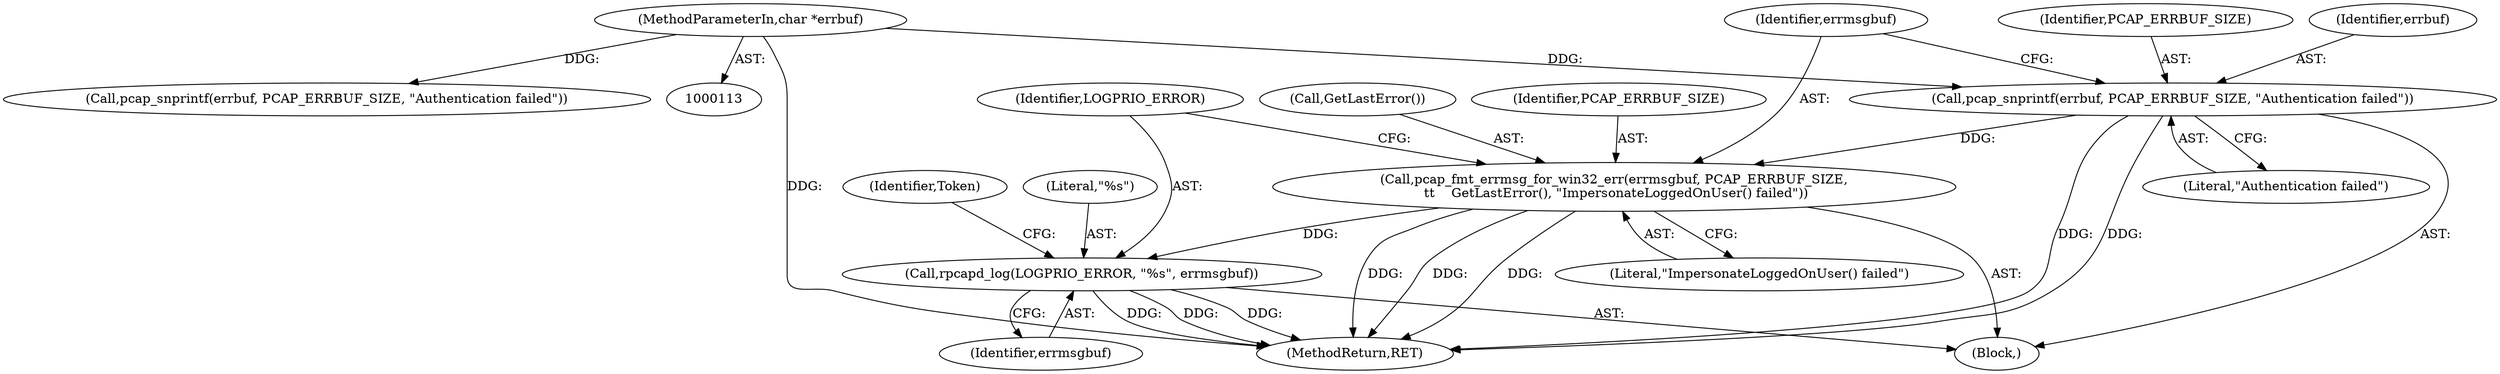 digraph "0_libpcap_484d60cbf7ca4ec758c3cbb8a82d68b244a78d58@API" {
"1000163" [label="(Call,pcap_snprintf(errbuf, PCAP_ERRBUF_SIZE, \"Authentication failed\"))"];
"1000116" [label="(MethodParameterIn,char *errbuf)"];
"1000167" [label="(Call,pcap_fmt_errmsg_for_win32_err(errmsgbuf, PCAP_ERRBUF_SIZE,\n \t\t    GetLastError(), \"ImpersonateLoggedOnUser() failed\"))"];
"1000172" [label="(Call,rpcapd_log(LOGPRIO_ERROR, \"%s\", errmsgbuf))"];
"1000163" [label="(Call,pcap_snprintf(errbuf, PCAP_ERRBUF_SIZE, \"Authentication failed\"))"];
"1000185" [label="(MethodReturn,RET)"];
"1000133" [label="(Call,pcap_snprintf(errbuf, PCAP_ERRBUF_SIZE, \"Authentication failed\"))"];
"1000166" [label="(Literal,\"Authentication failed\")"];
"1000162" [label="(Block,)"];
"1000167" [label="(Call,pcap_fmt_errmsg_for_win32_err(errmsgbuf, PCAP_ERRBUF_SIZE,\n \t\t    GetLastError(), \"ImpersonateLoggedOnUser() failed\"))"];
"1000170" [label="(Call,GetLastError())"];
"1000172" [label="(Call,rpcapd_log(LOGPRIO_ERROR, \"%s\", errmsgbuf))"];
"1000116" [label="(MethodParameterIn,char *errbuf)"];
"1000177" [label="(Identifier,Token)"];
"1000165" [label="(Identifier,PCAP_ERRBUF_SIZE)"];
"1000171" [label="(Literal,\"ImpersonateLoggedOnUser() failed\")"];
"1000175" [label="(Identifier,errmsgbuf)"];
"1000174" [label="(Literal,\"%s\")"];
"1000164" [label="(Identifier,errbuf)"];
"1000169" [label="(Identifier,PCAP_ERRBUF_SIZE)"];
"1000168" [label="(Identifier,errmsgbuf)"];
"1000173" [label="(Identifier,LOGPRIO_ERROR)"];
"1000163" -> "1000162"  [label="AST: "];
"1000163" -> "1000166"  [label="CFG: "];
"1000164" -> "1000163"  [label="AST: "];
"1000165" -> "1000163"  [label="AST: "];
"1000166" -> "1000163"  [label="AST: "];
"1000168" -> "1000163"  [label="CFG: "];
"1000163" -> "1000185"  [label="DDG: "];
"1000163" -> "1000185"  [label="DDG: "];
"1000116" -> "1000163"  [label="DDG: "];
"1000163" -> "1000167"  [label="DDG: "];
"1000116" -> "1000113"  [label="AST: "];
"1000116" -> "1000185"  [label="DDG: "];
"1000116" -> "1000133"  [label="DDG: "];
"1000167" -> "1000162"  [label="AST: "];
"1000167" -> "1000171"  [label="CFG: "];
"1000168" -> "1000167"  [label="AST: "];
"1000169" -> "1000167"  [label="AST: "];
"1000170" -> "1000167"  [label="AST: "];
"1000171" -> "1000167"  [label="AST: "];
"1000173" -> "1000167"  [label="CFG: "];
"1000167" -> "1000185"  [label="DDG: "];
"1000167" -> "1000185"  [label="DDG: "];
"1000167" -> "1000185"  [label="DDG: "];
"1000167" -> "1000172"  [label="DDG: "];
"1000172" -> "1000162"  [label="AST: "];
"1000172" -> "1000175"  [label="CFG: "];
"1000173" -> "1000172"  [label="AST: "];
"1000174" -> "1000172"  [label="AST: "];
"1000175" -> "1000172"  [label="AST: "];
"1000177" -> "1000172"  [label="CFG: "];
"1000172" -> "1000185"  [label="DDG: "];
"1000172" -> "1000185"  [label="DDG: "];
"1000172" -> "1000185"  [label="DDG: "];
}
